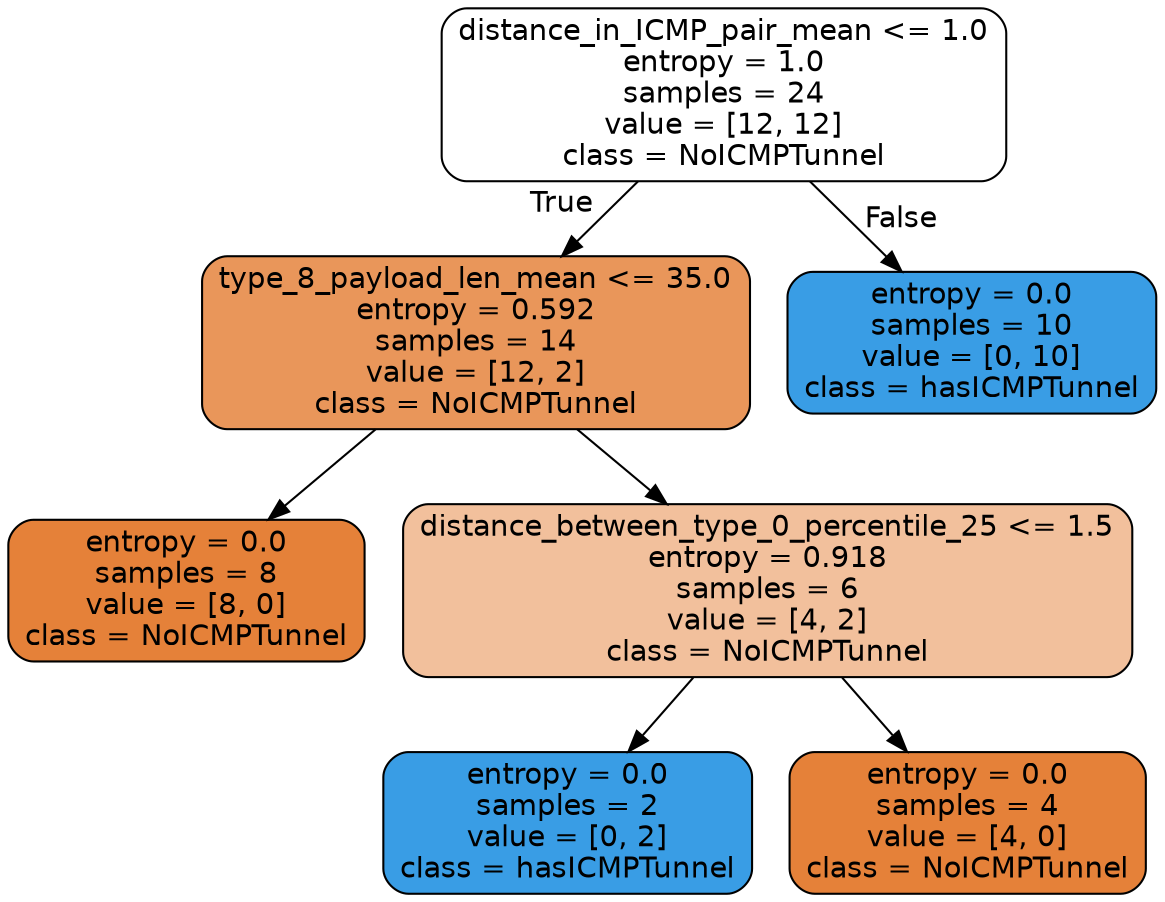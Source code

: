 digraph Tree {
node [shape=box, style="filled, rounded", color="black", fontname=helvetica] ;
edge [fontname=helvetica] ;
0 [label="distance_in_ICMP_pair_mean <= 1.0\nentropy = 1.0\nsamples = 24\nvalue = [12, 12]\nclass = NoICMPTunnel", fillcolor="#ffffff"] ;
1 [label="type_8_payload_len_mean <= 35.0\nentropy = 0.592\nsamples = 14\nvalue = [12, 2]\nclass = NoICMPTunnel", fillcolor="#e9965a"] ;
0 -> 1 [labeldistance=2.5, labelangle=45, headlabel="True"] ;
2 [label="entropy = 0.0\nsamples = 8\nvalue = [8, 0]\nclass = NoICMPTunnel", fillcolor="#e58139"] ;
1 -> 2 ;
3 [label="distance_between_type_0_percentile_25 <= 1.5\nentropy = 0.918\nsamples = 6\nvalue = [4, 2]\nclass = NoICMPTunnel", fillcolor="#f2c09c"] ;
1 -> 3 ;
4 [label="entropy = 0.0\nsamples = 2\nvalue = [0, 2]\nclass = hasICMPTunnel", fillcolor="#399de5"] ;
3 -> 4 ;
5 [label="entropy = 0.0\nsamples = 4\nvalue = [4, 0]\nclass = NoICMPTunnel", fillcolor="#e58139"] ;
3 -> 5 ;
6 [label="entropy = 0.0\nsamples = 10\nvalue = [0, 10]\nclass = hasICMPTunnel", fillcolor="#399de5"] ;
0 -> 6 [labeldistance=2.5, labelangle=-45, headlabel="False"] ;
}
